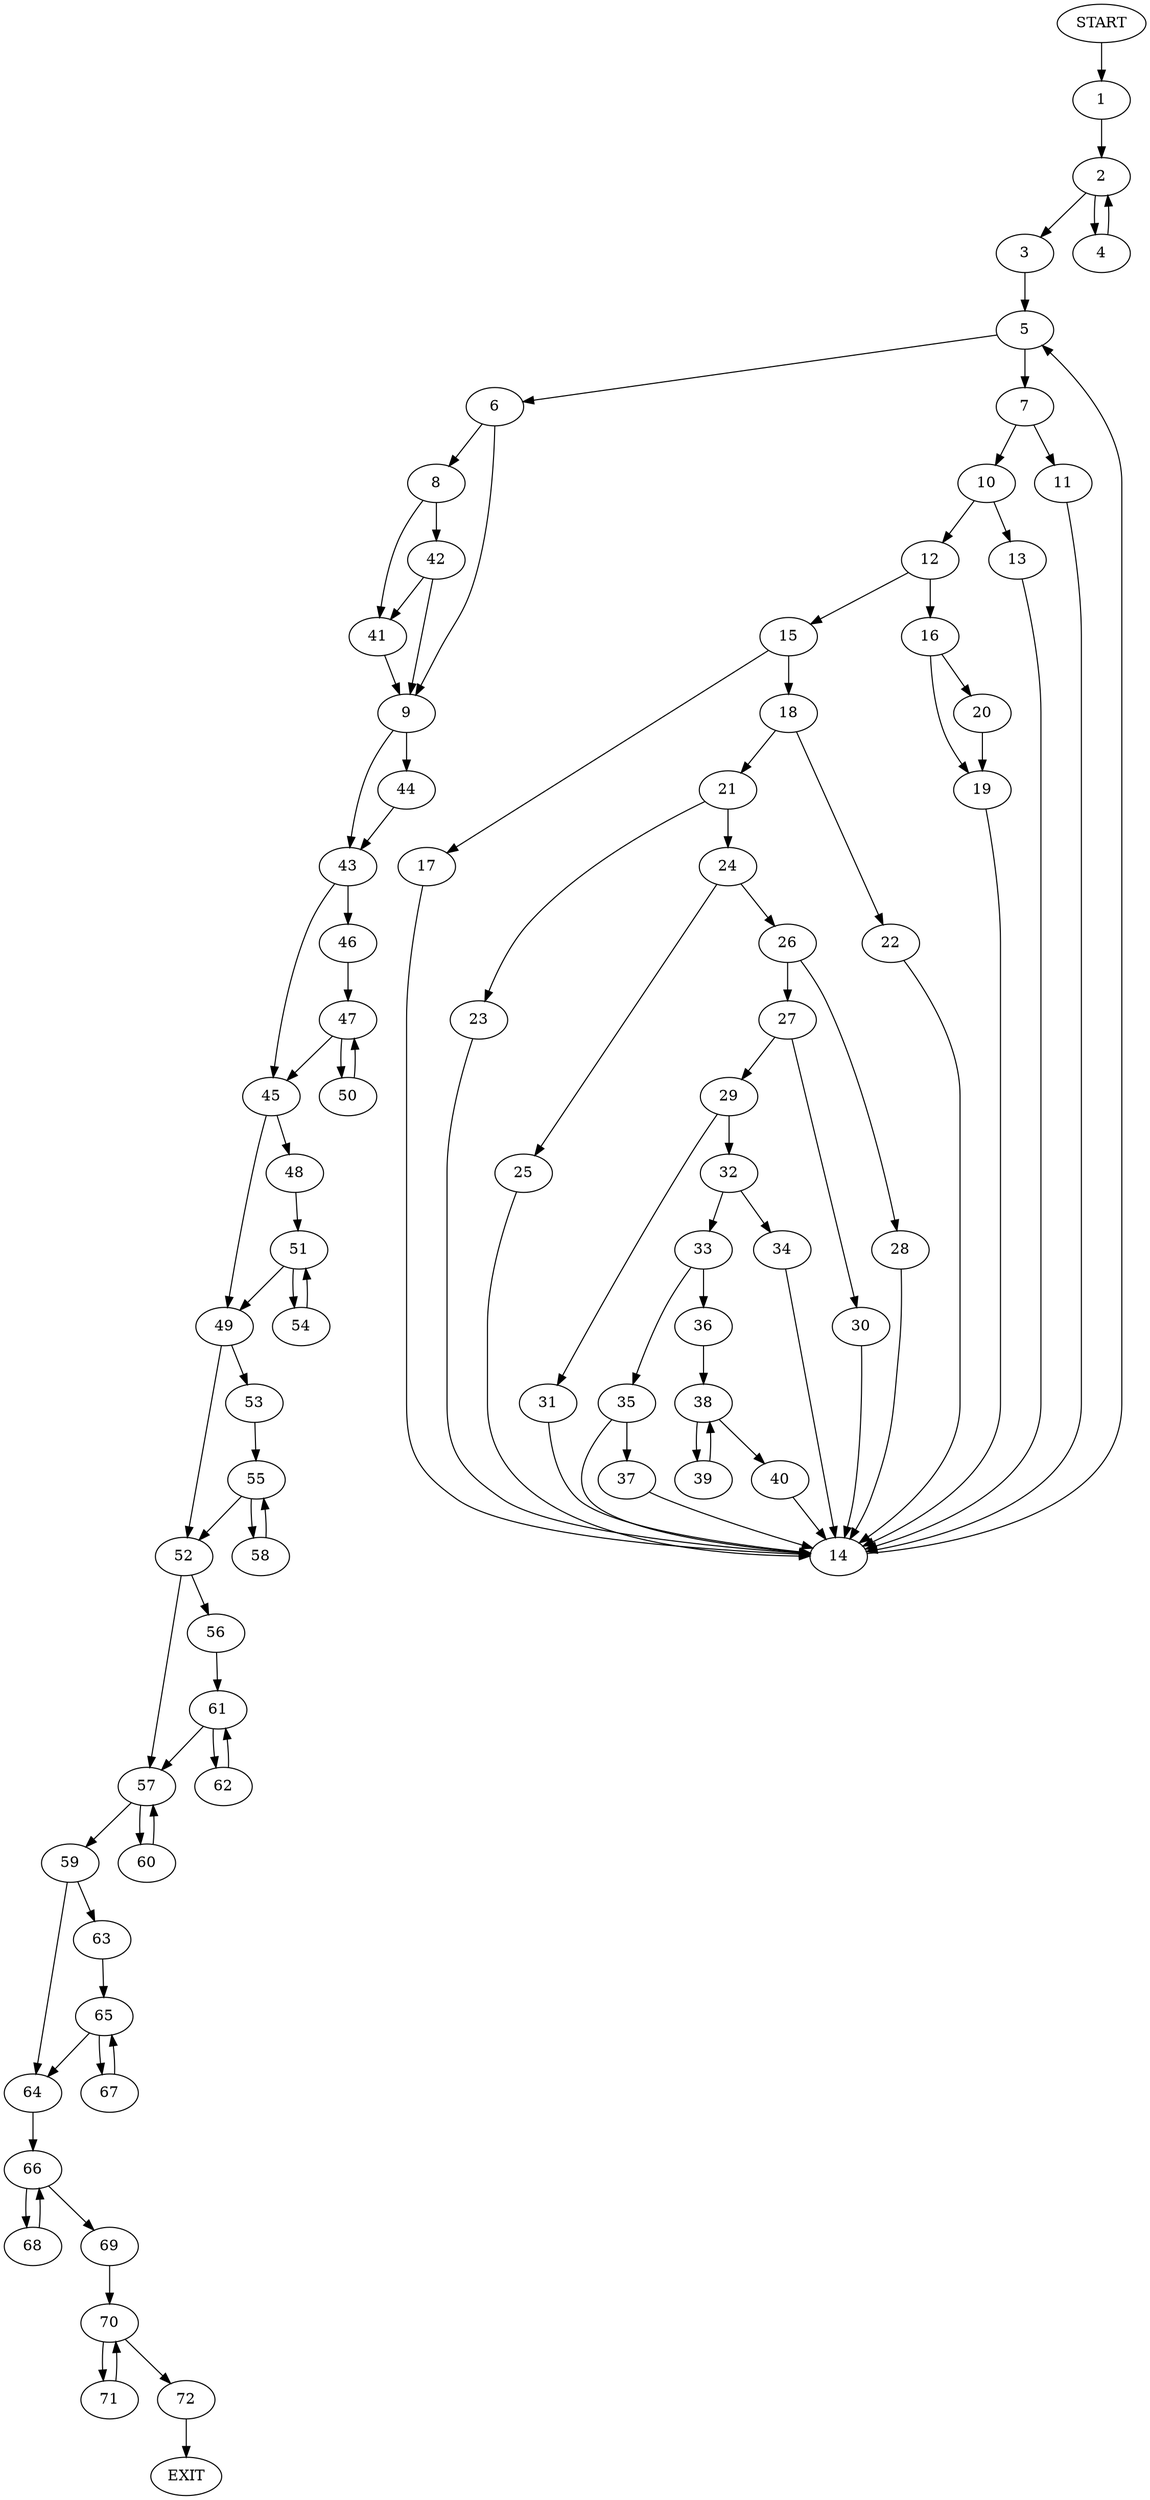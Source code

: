 digraph {
0 [label="START"]
73 [label="EXIT"]
0 -> 1
1 -> 2
2 -> 3
2 -> 4
4 -> 2
3 -> 5
5 -> 6
5 -> 7
6 -> 8
6 -> 9
7 -> 10
7 -> 11
10 -> 12
10 -> 13
11 -> 14
14 -> 5
12 -> 15
12 -> 16
13 -> 14
15 -> 17
15 -> 18
16 -> 19
16 -> 20
19 -> 14
20 -> 19
17 -> 14
18 -> 21
18 -> 22
21 -> 23
21 -> 24
22 -> 14
24 -> 25
24 -> 26
23 -> 14
25 -> 14
26 -> 27
26 -> 28
27 -> 29
27 -> 30
28 -> 14
30 -> 14
29 -> 31
29 -> 32
31 -> 14
32 -> 33
32 -> 34
33 -> 35
33 -> 36
34 -> 14
35 -> 37
35 -> 14
36 -> 38
38 -> 39
38 -> 40
39 -> 38
40 -> 14
37 -> 14
8 -> 41
8 -> 42
9 -> 43
9 -> 44
42 -> 41
42 -> 9
41 -> 9
43 -> 45
43 -> 46
44 -> 43
46 -> 47
45 -> 48
45 -> 49
47 -> 45
47 -> 50
50 -> 47
48 -> 51
49 -> 52
49 -> 53
51 -> 49
51 -> 54
54 -> 51
53 -> 55
52 -> 56
52 -> 57
55 -> 52
55 -> 58
58 -> 55
57 -> 59
57 -> 60
56 -> 61
61 -> 62
61 -> 57
62 -> 61
60 -> 57
59 -> 63
59 -> 64
63 -> 65
64 -> 66
65 -> 64
65 -> 67
67 -> 65
66 -> 68
66 -> 69
68 -> 66
69 -> 70
70 -> 71
70 -> 72
71 -> 70
72 -> 73
}
